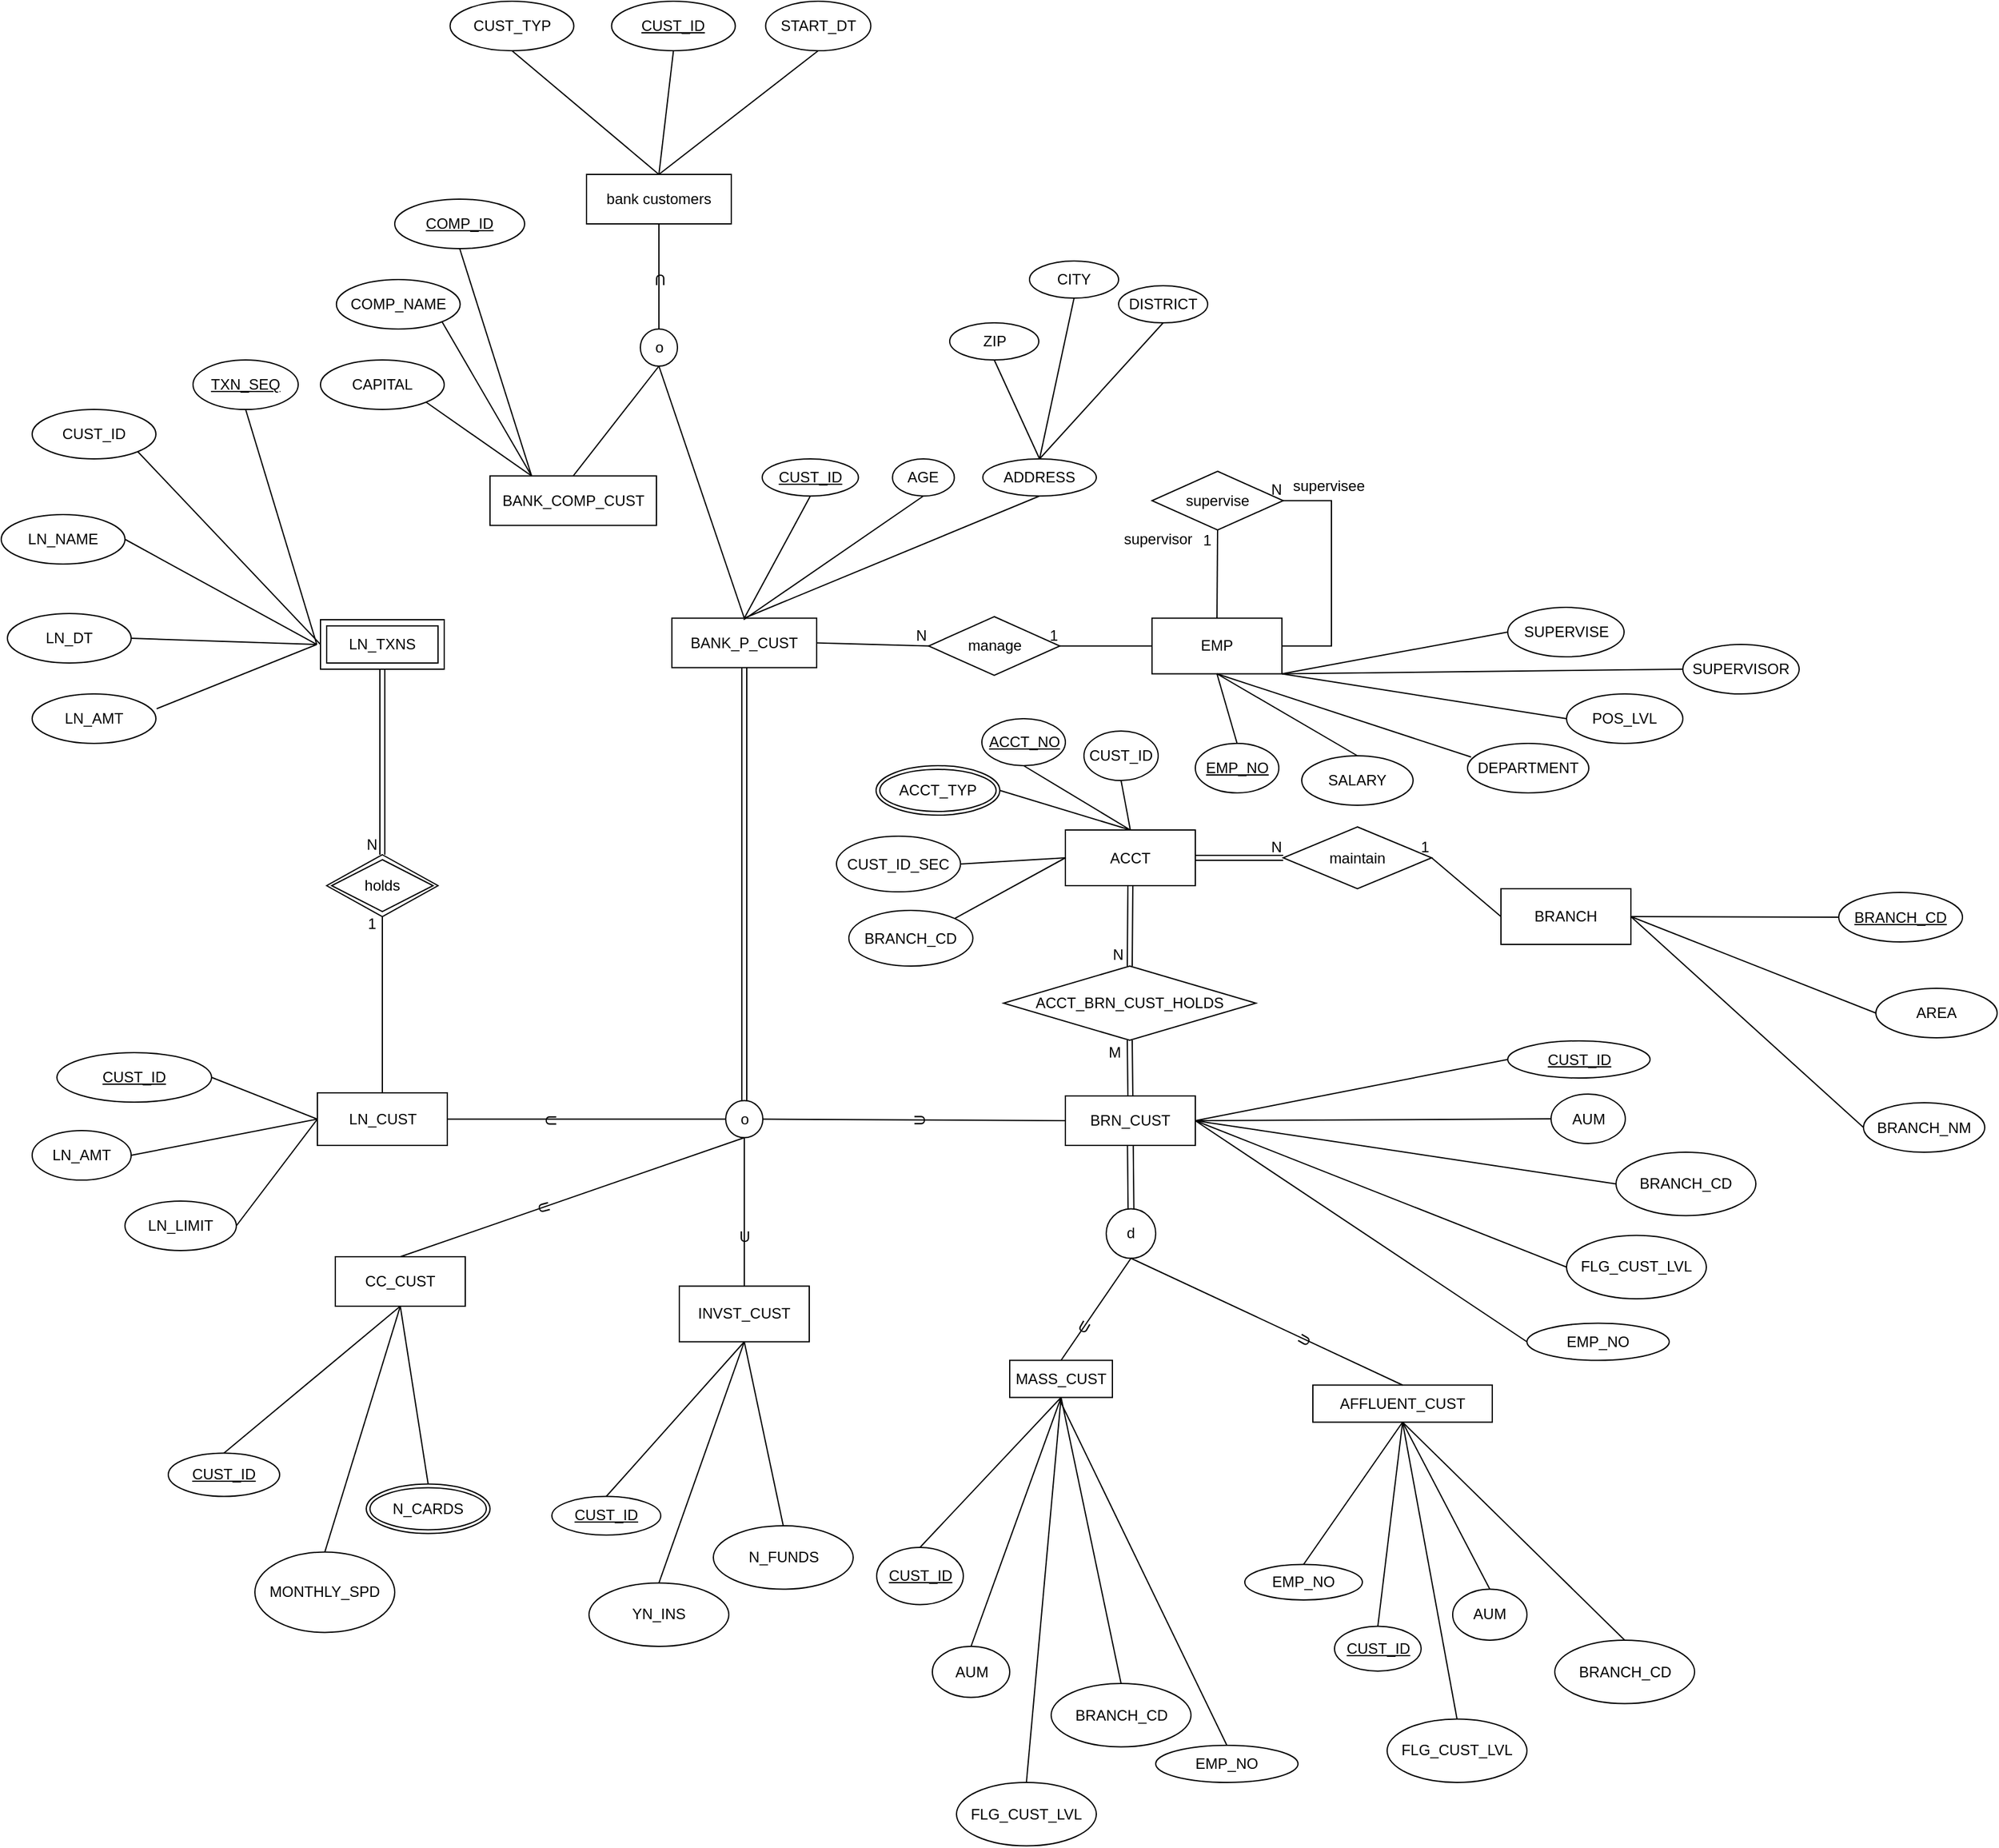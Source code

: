 <mxfile version="21.1.1" type="github">
  <diagram id="R2lEEEUBdFMjLlhIrx00" name="Page-1">
    <mxGraphModel dx="1760" dy="1614" grid="1" gridSize="10" guides="1" tooltips="1" connect="1" arrows="0" fold="1" page="1" pageScale="1" pageWidth="850" pageHeight="1100" math="0" shadow="0" extFonts="Permanent Marker^https://fonts.googleapis.com/css?family=Permanent+Marker">
      <root>
        <mxCell id="0" />
        <mxCell id="1" parent="0" />
        <mxCell id="X_ObQz0MvqeAvcVC8B-2-1" value="BANK_P_CUST" style="rounded=0;whiteSpace=wrap;html=1;" parent="1" vertex="1">
          <mxGeometry x="367" y="238.75" width="117" height="40" as="geometry" />
        </mxCell>
        <mxCell id="X_ObQz0MvqeAvcVC8B-2-3" value="CC_CUST" style="rounded=0;whiteSpace=wrap;html=1;" parent="1" vertex="1">
          <mxGeometry x="95" y="755" width="105" height="40" as="geometry" />
        </mxCell>
        <mxCell id="X_ObQz0MvqeAvcVC8B-2-4" value="BRN_CUST" style="rounded=0;whiteSpace=wrap;html=1;" parent="1" vertex="1">
          <mxGeometry x="685" y="625" width="105" height="40" as="geometry" />
        </mxCell>
        <mxCell id="X_ObQz0MvqeAvcVC8B-2-5" value="INVST_CUST" style="rounded=0;whiteSpace=wrap;html=1;" parent="1" vertex="1">
          <mxGeometry x="373" y="778.75" width="105" height="45" as="geometry" />
        </mxCell>
        <mxCell id="X_ObQz0MvqeAvcVC8B-2-6" value="o" style="ellipse;whiteSpace=wrap;html=1;aspect=fixed;" parent="1" vertex="1">
          <mxGeometry x="410.5" y="628.75" width="30" height="30" as="geometry" />
        </mxCell>
        <mxCell id="X_ObQz0MvqeAvcVC8B-2-7" value="" style="endArrow=none;html=1;rounded=0;entryX=0;entryY=0.5;entryDx=0;entryDy=0;exitX=1;exitY=0.5;exitDx=0;exitDy=0;" parent="1" source="X_ObQz0MvqeAvcVC8B-2-35" target="X_ObQz0MvqeAvcVC8B-2-6" edge="1">
          <mxGeometry width="50" height="50" relative="1" as="geometry">
            <mxPoint x="270" y="542.5" as="sourcePoint" />
            <mxPoint x="480" y="542.5" as="targetPoint" />
          </mxGeometry>
        </mxCell>
        <mxCell id="X_ObQz0MvqeAvcVC8B-2-8" value="" style="endArrow=none;html=1;rounded=0;entryX=0.5;entryY=1;entryDx=0;entryDy=0;exitX=0.5;exitY=0;exitDx=0;exitDy=0;" parent="1" source="X_ObQz0MvqeAvcVC8B-2-3" target="X_ObQz0MvqeAvcVC8B-2-6" edge="1">
          <mxGeometry width="50" height="50" relative="1" as="geometry">
            <mxPoint x="445" y="710" as="sourcePoint" />
            <mxPoint x="495" y="660" as="targetPoint" />
          </mxGeometry>
        </mxCell>
        <mxCell id="X_ObQz0MvqeAvcVC8B-2-11" value="" style="shape=link;html=1;rounded=0;entryX=0.5;entryY=1;entryDx=0;entryDy=0;exitX=0.5;exitY=0;exitDx=0;exitDy=0;" parent="1" source="X_ObQz0MvqeAvcVC8B-2-6" target="X_ObQz0MvqeAvcVC8B-2-1" edge="1">
          <mxGeometry width="100" relative="1" as="geometry">
            <mxPoint x="410" y="400" as="sourcePoint" />
            <mxPoint x="510" y="400" as="targetPoint" />
          </mxGeometry>
        </mxCell>
        <mxCell id="X_ObQz0MvqeAvcVC8B-2-12" value="&lt;u&gt;CUST_ID&lt;/u&gt;" style="ellipse;whiteSpace=wrap;html=1;" parent="1" vertex="1">
          <mxGeometry x="440" y="110" width="77.75" height="30" as="geometry" />
        </mxCell>
        <mxCell id="X_ObQz0MvqeAvcVC8B-2-13" value="AGE" style="ellipse;whiteSpace=wrap;html=1;" parent="1" vertex="1">
          <mxGeometry x="545.25" y="110" width="50" height="30" as="geometry" />
        </mxCell>
        <mxCell id="X_ObQz0MvqeAvcVC8B-2-14" value="ADDRESS" style="ellipse;whiteSpace=wrap;html=1;" parent="1" vertex="1">
          <mxGeometry x="618.25" y="110" width="91.75" height="30" as="geometry" />
        </mxCell>
        <mxCell id="X_ObQz0MvqeAvcVC8B-2-15" value="" style="endArrow=none;html=1;rounded=0;entryX=0.5;entryY=1;entryDx=0;entryDy=0;exitX=0.5;exitY=0;exitDx=0;exitDy=0;" parent="1" source="X_ObQz0MvqeAvcVC8B-2-1" target="X_ObQz0MvqeAvcVC8B-2-12" edge="1">
          <mxGeometry width="50" height="50" relative="1" as="geometry">
            <mxPoint x="430" y="420" as="sourcePoint" />
            <mxPoint x="480" y="370" as="targetPoint" />
          </mxGeometry>
        </mxCell>
        <mxCell id="X_ObQz0MvqeAvcVC8B-2-16" value="" style="endArrow=none;html=1;rounded=0;entryX=0.5;entryY=1;entryDx=0;entryDy=0;" parent="1" target="X_ObQz0MvqeAvcVC8B-2-13" edge="1">
          <mxGeometry width="50" height="50" relative="1" as="geometry">
            <mxPoint x="425" y="240" as="sourcePoint" />
            <mxPoint x="358" y="200" as="targetPoint" />
          </mxGeometry>
        </mxCell>
        <mxCell id="X_ObQz0MvqeAvcVC8B-2-17" value="" style="endArrow=none;html=1;rounded=0;entryX=0.5;entryY=1;entryDx=0;entryDy=0;exitX=0.5;exitY=0;exitDx=0;exitDy=0;" parent="1" source="X_ObQz0MvqeAvcVC8B-2-1" target="X_ObQz0MvqeAvcVC8B-2-14" edge="1">
          <mxGeometry width="50" height="50" relative="1" as="geometry">
            <mxPoint x="435" y="250" as="sourcePoint" />
            <mxPoint x="435" y="200" as="targetPoint" />
          </mxGeometry>
        </mxCell>
        <mxCell id="X_ObQz0MvqeAvcVC8B-2-24" value="d" style="ellipse;whiteSpace=wrap;html=1;aspect=fixed;" parent="1" vertex="1">
          <mxGeometry x="718" y="716.25" width="40" height="40" as="geometry" />
        </mxCell>
        <mxCell id="X_ObQz0MvqeAvcVC8B-2-25" value="MASS_CUST" style="rounded=0;whiteSpace=wrap;html=1;" parent="1" vertex="1">
          <mxGeometry x="640" y="838.75" width="83" height="30" as="geometry" />
        </mxCell>
        <mxCell id="X_ObQz0MvqeAvcVC8B-2-26" value="AFFLUENT_CUST" style="rounded=0;whiteSpace=wrap;html=1;" parent="1" vertex="1">
          <mxGeometry x="885" y="858.75" width="145" height="30" as="geometry" />
        </mxCell>
        <mxCell id="X_ObQz0MvqeAvcVC8B-2-27" value="" style="shape=link;html=1;rounded=0;entryX=0.5;entryY=1;entryDx=0;entryDy=0;width=4.667;exitX=0.5;exitY=0;exitDx=0;exitDy=0;" parent="1" source="X_ObQz0MvqeAvcVC8B-2-24" target="X_ObQz0MvqeAvcVC8B-2-4" edge="1">
          <mxGeometry width="100" relative="1" as="geometry">
            <mxPoint x="738" y="720" as="sourcePoint" />
            <mxPoint x="681" y="495" as="targetPoint" />
          </mxGeometry>
        </mxCell>
        <mxCell id="X_ObQz0MvqeAvcVC8B-2-28" value="" style="endArrow=none;html=1;rounded=0;entryX=0.5;entryY=1;entryDx=0;entryDy=0;exitX=0.5;exitY=0;exitDx=0;exitDy=0;" parent="1" source="X_ObQz0MvqeAvcVC8B-2-25" target="X_ObQz0MvqeAvcVC8B-2-24" edge="1">
          <mxGeometry width="50" height="50" relative="1" as="geometry">
            <mxPoint x="645" y="823.75" as="sourcePoint" />
            <mxPoint x="703" y="768.75" as="targetPoint" />
          </mxGeometry>
        </mxCell>
        <mxCell id="X_ObQz0MvqeAvcVC8B-2-35" value="LN_CUST" style="rounded=0;whiteSpace=wrap;html=1;" parent="1" vertex="1">
          <mxGeometry x="80.5" y="622.5" width="105" height="42.5" as="geometry" />
        </mxCell>
        <mxCell id="X_ObQz0MvqeAvcVC8B-2-36" value="&lt;u&gt;CUST_ID&lt;/u&gt;" style="ellipse;whiteSpace=wrap;html=1;" parent="1" vertex="1">
          <mxGeometry x="-130" y="590" width="125" height="40" as="geometry" />
        </mxCell>
        <mxCell id="X_ObQz0MvqeAvcVC8B-2-37" value="LN_AMT" style="ellipse;whiteSpace=wrap;html=1;" parent="1" vertex="1">
          <mxGeometry x="-150" y="653" width="80" height="40" as="geometry" />
        </mxCell>
        <mxCell id="X_ObQz0MvqeAvcVC8B-2-38" value="LN_LIMIT" style="ellipse;whiteSpace=wrap;html=1;" parent="1" vertex="1">
          <mxGeometry x="-75" y="710" width="90" height="40" as="geometry" />
        </mxCell>
        <mxCell id="X_ObQz0MvqeAvcVC8B-2-39" value="" style="endArrow=none;html=1;rounded=0;exitX=1;exitY=0.5;exitDx=0;exitDy=0;entryX=0;entryY=0.5;entryDx=0;entryDy=0;" parent="1" source="X_ObQz0MvqeAvcVC8B-2-36" target="X_ObQz0MvqeAvcVC8B-2-35" edge="1">
          <mxGeometry width="50" height="50" relative="1" as="geometry">
            <mxPoint x="425" y="640" as="sourcePoint" />
            <mxPoint x="475" y="590" as="targetPoint" />
          </mxGeometry>
        </mxCell>
        <mxCell id="X_ObQz0MvqeAvcVC8B-2-40" value="" style="endArrow=none;html=1;rounded=0;exitX=1;exitY=0.5;exitDx=0;exitDy=0;entryX=0;entryY=0.5;entryDx=0;entryDy=0;" parent="1" source="X_ObQz0MvqeAvcVC8B-2-37" target="X_ObQz0MvqeAvcVC8B-2-35" edge="1">
          <mxGeometry width="50" height="50" relative="1" as="geometry">
            <mxPoint x="95" y="625" as="sourcePoint" />
            <mxPoint x="135" y="670" as="targetPoint" />
          </mxGeometry>
        </mxCell>
        <mxCell id="X_ObQz0MvqeAvcVC8B-2-41" value="" style="endArrow=none;html=1;rounded=0;exitX=1;exitY=0.5;exitDx=0;exitDy=0;entryX=0;entryY=0.5;entryDx=0;entryDy=0;" parent="1" source="X_ObQz0MvqeAvcVC8B-2-38" target="X_ObQz0MvqeAvcVC8B-2-35" edge="1">
          <mxGeometry width="50" height="50" relative="1" as="geometry">
            <mxPoint x="99" y="678" as="sourcePoint" />
            <mxPoint x="135" y="670" as="targetPoint" />
          </mxGeometry>
        </mxCell>
        <mxCell id="X_ObQz0MvqeAvcVC8B-2-49" value="LN_AMT" style="ellipse;whiteSpace=wrap;html=1;" parent="1" vertex="1">
          <mxGeometry x="-150" y="300" width="100" height="40" as="geometry" />
        </mxCell>
        <mxCell id="X_ObQz0MvqeAvcVC8B-2-53" value="" style="endArrow=none;html=1;rounded=0;exitX=1;exitY=0.5;exitDx=0;exitDy=0;entryX=0;entryY=0.5;entryDx=0;entryDy=0;" parent="1" source="J5DV_cM6mvaHBMB3vJVb-1" edge="1">
          <mxGeometry width="50" height="50" relative="1" as="geometry">
            <mxPoint x="-74.883" y="189.237" as="sourcePoint" />
            <mxPoint x="80" y="260" as="targetPoint" />
          </mxGeometry>
        </mxCell>
        <mxCell id="X_ObQz0MvqeAvcVC8B-2-54" value="" style="endArrow=none;html=1;rounded=0;exitX=1;exitY=0.5;exitDx=0;exitDy=0;entryX=0;entryY=0.5;entryDx=0;entryDy=0;" parent="1" source="X_ObQz0MvqeAvcVC8B-2-110" edge="1">
          <mxGeometry width="50" height="50" relative="1" as="geometry">
            <mxPoint x="40" y="240" as="sourcePoint" />
            <mxPoint x="80" y="260" as="targetPoint" />
          </mxGeometry>
        </mxCell>
        <mxCell id="X_ObQz0MvqeAvcVC8B-2-55" value="" style="endArrow=none;html=1;rounded=0;exitX=1.006;exitY=0.3;exitDx=0;exitDy=0;entryX=0;entryY=0.5;entryDx=0;entryDy=0;exitPerimeter=0;" parent="1" source="X_ObQz0MvqeAvcVC8B-2-49" edge="1">
          <mxGeometry width="50" height="50" relative="1" as="geometry">
            <mxPoint x="50" y="255" as="sourcePoint" />
            <mxPoint x="80" y="260" as="targetPoint" />
          </mxGeometry>
        </mxCell>
        <mxCell id="X_ObQz0MvqeAvcVC8B-2-56" value="&lt;u&gt;CUST_ID&lt;/u&gt;" style="ellipse;whiteSpace=wrap;html=1;" parent="1" vertex="1">
          <mxGeometry x="-40" y="913.75" width="90" height="35" as="geometry" />
        </mxCell>
        <mxCell id="X_ObQz0MvqeAvcVC8B-2-57" value="MONTHLY_SPD" style="ellipse;whiteSpace=wrap;html=1;" parent="1" vertex="1">
          <mxGeometry x="30" y="993.75" width="113" height="65" as="geometry" />
        </mxCell>
        <mxCell id="X_ObQz0MvqeAvcVC8B-2-59" style="edgeStyle=orthogonalEdgeStyle;rounded=0;orthogonalLoop=1;jettySize=auto;html=1;exitX=0.5;exitY=1;exitDx=0;exitDy=0;" parent="1" edge="1">
          <mxGeometry relative="1" as="geometry">
            <mxPoint x="87.5" y="930" as="sourcePoint" />
            <mxPoint x="87.5" y="930" as="targetPoint" />
          </mxGeometry>
        </mxCell>
        <mxCell id="X_ObQz0MvqeAvcVC8B-2-60" value="" style="endArrow=none;html=1;rounded=0;exitX=0.5;exitY=1;exitDx=0;exitDy=0;entryX=0.5;entryY=0;entryDx=0;entryDy=0;" parent="1" source="X_ObQz0MvqeAvcVC8B-2-3" target="X_ObQz0MvqeAvcVC8B-2-56" edge="1">
          <mxGeometry width="50" height="50" relative="1" as="geometry">
            <mxPoint x="-62.5" y="562.5" as="sourcePoint" />
            <mxPoint x="-37.5" y="875" as="targetPoint" />
          </mxGeometry>
        </mxCell>
        <mxCell id="X_ObQz0MvqeAvcVC8B-2-61" value="" style="endArrow=none;html=1;rounded=0;exitX=0.5;exitY=1;exitDx=0;exitDy=0;entryX=0.5;entryY=0;entryDx=0;entryDy=0;" parent="1" source="X_ObQz0MvqeAvcVC8B-2-3" target="X_ObQz0MvqeAvcVC8B-2-57" edge="1">
          <mxGeometry width="50" height="50" relative="1" as="geometry">
            <mxPoint x="215.5" y="745" as="sourcePoint" />
            <mxPoint x="87.5" y="890" as="targetPoint" />
          </mxGeometry>
        </mxCell>
        <mxCell id="X_ObQz0MvqeAvcVC8B-2-62" value="" style="endArrow=none;html=1;rounded=0;entryX=0.5;entryY=0;entryDx=0;entryDy=0;exitX=0.5;exitY=1;exitDx=0;exitDy=0;" parent="1" source="X_ObQz0MvqeAvcVC8B-2-3" target="X_ObQz0MvqeAvcVC8B-2-81" edge="1">
          <mxGeometry width="50" height="50" relative="1" as="geometry">
            <mxPoint x="202.5" y="735" as="sourcePoint" />
            <mxPoint x="157.5" y="780" as="targetPoint" />
          </mxGeometry>
        </mxCell>
        <mxCell id="X_ObQz0MvqeAvcVC8B-2-65" value="&lt;u&gt;CUST_ID&lt;/u&gt;" style="ellipse;whiteSpace=wrap;html=1;" parent="1" vertex="1">
          <mxGeometry x="1042.5" y="580.5" width="115" height="30" as="geometry" />
        </mxCell>
        <mxCell id="X_ObQz0MvqeAvcVC8B-2-66" value="AUM" style="ellipse;whiteSpace=wrap;html=1;" parent="1" vertex="1">
          <mxGeometry x="1077.5" y="623.5" width="60" height="40" as="geometry" />
        </mxCell>
        <mxCell id="X_ObQz0MvqeAvcVC8B-2-68" value="" style="endArrow=none;html=1;rounded=0;entryX=1;entryY=0.5;entryDx=0;entryDy=0;exitX=0;exitY=0.5;exitDx=0;exitDy=0;" parent="1" source="X_ObQz0MvqeAvcVC8B-2-65" target="X_ObQz0MvqeAvcVC8B-2-4" edge="1">
          <mxGeometry width="50" height="50" relative="1" as="geometry">
            <mxPoint x="758" y="765" as="sourcePoint" />
            <mxPoint x="713" y="735" as="targetPoint" />
          </mxGeometry>
        </mxCell>
        <mxCell id="X_ObQz0MvqeAvcVC8B-2-69" value="" style="endArrow=none;html=1;rounded=0;entryX=1;entryY=0.5;entryDx=0;entryDy=0;exitX=0;exitY=0.5;exitDx=0;exitDy=0;" parent="1" source="X_ObQz0MvqeAvcVC8B-2-66" target="X_ObQz0MvqeAvcVC8B-2-4" edge="1">
          <mxGeometry width="50" height="50" relative="1" as="geometry">
            <mxPoint x="820" y="694.5" as="sourcePoint" />
            <mxPoint x="775" y="694.5" as="targetPoint" />
          </mxGeometry>
        </mxCell>
        <mxCell id="X_ObQz0MvqeAvcVC8B-2-71" value="" style="endArrow=none;html=1;rounded=0;entryX=1;entryY=0.5;entryDx=0;entryDy=0;exitX=0;exitY=0.5;exitDx=0;exitDy=0;" parent="1" source="J5DV_cM6mvaHBMB3vJVb-8" target="X_ObQz0MvqeAvcVC8B-2-4" edge="1">
          <mxGeometry width="50" height="50" relative="1" as="geometry">
            <mxPoint x="1057.5" y="690.5" as="sourcePoint" />
            <mxPoint x="800" y="658.75" as="targetPoint" />
          </mxGeometry>
        </mxCell>
        <mxCell id="X_ObQz0MvqeAvcVC8B-2-73" value="ZIP" style="ellipse;whiteSpace=wrap;html=1;" parent="1" vertex="1">
          <mxGeometry x="591.5" width="72" height="30" as="geometry" />
        </mxCell>
        <mxCell id="X_ObQz0MvqeAvcVC8B-2-74" value="CITY" style="ellipse;whiteSpace=wrap;html=1;" parent="1" vertex="1">
          <mxGeometry x="656" y="-50" width="72" height="30" as="geometry" />
        </mxCell>
        <mxCell id="X_ObQz0MvqeAvcVC8B-2-75" value="DISTRICT" style="ellipse;whiteSpace=wrap;html=1;" parent="1" vertex="1">
          <mxGeometry x="728" y="-30" width="72" height="30" as="geometry" />
        </mxCell>
        <mxCell id="X_ObQz0MvqeAvcVC8B-2-77" value="" style="endArrow=none;html=1;rounded=0;exitX=0.5;exitY=1;exitDx=0;exitDy=0;entryX=0.5;entryY=0;entryDx=0;entryDy=0;" parent="1" source="X_ObQz0MvqeAvcVC8B-2-73" target="X_ObQz0MvqeAvcVC8B-2-14" edge="1">
          <mxGeometry width="50" height="50" relative="1" as="geometry">
            <mxPoint x="670.75" y="40" as="sourcePoint" />
            <mxPoint x="695.25" y="120" as="targetPoint" />
          </mxGeometry>
        </mxCell>
        <mxCell id="X_ObQz0MvqeAvcVC8B-2-78" value="" style="endArrow=none;html=1;rounded=0;entryX=0.5;entryY=0;entryDx=0;entryDy=0;exitX=0.5;exitY=1;exitDx=0;exitDy=0;" parent="1" source="X_ObQz0MvqeAvcVC8B-2-74" target="X_ObQz0MvqeAvcVC8B-2-14" edge="1">
          <mxGeometry width="50" height="50" relative="1" as="geometry">
            <mxPoint x="715.25" y="75" as="sourcePoint" />
            <mxPoint x="689.25" y="124" as="targetPoint" />
          </mxGeometry>
        </mxCell>
        <mxCell id="X_ObQz0MvqeAvcVC8B-2-79" value="" style="endArrow=none;html=1;rounded=0;entryX=0.5;entryY=0;entryDx=0;entryDy=0;exitX=0.5;exitY=1;exitDx=0;exitDy=0;" parent="1" source="X_ObQz0MvqeAvcVC8B-2-75" target="X_ObQz0MvqeAvcVC8B-2-14" edge="1">
          <mxGeometry width="50" height="50" relative="1" as="geometry">
            <mxPoint x="715.25" y="115" as="sourcePoint" />
            <mxPoint x="700.25" y="135" as="targetPoint" />
          </mxGeometry>
        </mxCell>
        <mxCell id="X_ObQz0MvqeAvcVC8B-2-81" value="N_CARDS" style="ellipse;shape=doubleEllipse;margin=3;whiteSpace=wrap;html=1;align=center;" parent="1" vertex="1">
          <mxGeometry x="120" y="938.75" width="100" height="40" as="geometry" />
        </mxCell>
        <mxCell id="X_ObQz0MvqeAvcVC8B-2-83" value="&lt;u&gt;CUST_ID&lt;/u&gt;" style="ellipse;whiteSpace=wrap;html=1;" parent="1" vertex="1">
          <mxGeometry x="532.5" y="990" width="70" height="46.25" as="geometry" />
        </mxCell>
        <mxCell id="X_ObQz0MvqeAvcVC8B-2-84" value="AUM" style="ellipse;whiteSpace=wrap;html=1;" parent="1" vertex="1">
          <mxGeometry x="577.5" y="1070" width="62.5" height="41.25" as="geometry" />
        </mxCell>
        <mxCell id="X_ObQz0MvqeAvcVC8B-2-89" value="" style="endArrow=none;html=1;rounded=0;entryX=0.5;entryY=1;entryDx=0;entryDy=0;exitX=0.5;exitY=0;exitDx=0;exitDy=0;" parent="1" source="X_ObQz0MvqeAvcVC8B-2-83" target="X_ObQz0MvqeAvcVC8B-2-25" edge="1">
          <mxGeometry width="50" height="50" relative="1" as="geometry">
            <mxPoint x="575.5" y="878.75" as="sourcePoint" />
            <mxPoint x="627.5" y="848.75" as="targetPoint" />
          </mxGeometry>
        </mxCell>
        <mxCell id="X_ObQz0MvqeAvcVC8B-2-90" value="" style="endArrow=none;html=1;rounded=0;entryX=0.5;entryY=1;entryDx=0;entryDy=0;exitX=0.5;exitY=0;exitDx=0;exitDy=0;" parent="1" source="X_ObQz0MvqeAvcVC8B-2-84" target="X_ObQz0MvqeAvcVC8B-2-25" edge="1">
          <mxGeometry width="50" height="50" relative="1" as="geometry">
            <mxPoint x="640" y="908.75" as="sourcePoint" />
            <mxPoint x="721" y="838.75" as="targetPoint" />
          </mxGeometry>
        </mxCell>
        <mxCell id="X_ObQz0MvqeAvcVC8B-2-91" value="" style="endArrow=none;html=1;rounded=0;entryX=0.5;entryY=1;entryDx=0;entryDy=0;exitX=0.5;exitY=0;exitDx=0;exitDy=0;" parent="1" source="J5DV_cM6mvaHBMB3vJVb-4" target="X_ObQz0MvqeAvcVC8B-2-25" edge="1">
          <mxGeometry width="50" height="50" relative="1" as="geometry">
            <mxPoint x="655.125" y="1150" as="sourcePoint" />
            <mxPoint x="721" y="838.75" as="targetPoint" />
          </mxGeometry>
        </mxCell>
        <mxCell id="X_ObQz0MvqeAvcVC8B-2-92" value="&lt;u&gt;CUST_ID&lt;/u&gt;" style="ellipse;whiteSpace=wrap;html=1;" parent="1" vertex="1">
          <mxGeometry x="902.5" y="1053.75" width="70" height="36.25" as="geometry" />
        </mxCell>
        <mxCell id="X_ObQz0MvqeAvcVC8B-2-94" value="AUM" style="ellipse;whiteSpace=wrap;html=1;" parent="1" vertex="1">
          <mxGeometry x="998" y="1023.75" width="60" height="41.25" as="geometry" />
        </mxCell>
        <mxCell id="X_ObQz0MvqeAvcVC8B-2-95" value="" style="endArrow=none;html=1;rounded=0;entryX=0.5;entryY=1;entryDx=0;entryDy=0;exitX=0.5;exitY=0;exitDx=0;exitDy=0;" parent="1" source="X_ObQz0MvqeAvcVC8B-2-92" target="X_ObQz0MvqeAvcVC8B-2-26" edge="1">
          <mxGeometry width="50" height="50" relative="1" as="geometry">
            <mxPoint x="840" y="928.75" as="sourcePoint" />
            <mxPoint x="851" y="858.75" as="targetPoint" />
          </mxGeometry>
        </mxCell>
        <mxCell id="X_ObQz0MvqeAvcVC8B-2-96" value="" style="endArrow=none;html=1;rounded=0;entryX=0.5;entryY=1;entryDx=0;entryDy=0;exitX=0.5;exitY=0;exitDx=0;exitDy=0;" parent="1" source="J5DV_cM6mvaHBMB3vJVb-7" target="X_ObQz0MvqeAvcVC8B-2-26" edge="1">
          <mxGeometry width="50" height="50" relative="1" as="geometry">
            <mxPoint x="998.75" y="1150" as="sourcePoint" />
            <mxPoint x="948" y="858.75" as="targetPoint" />
          </mxGeometry>
        </mxCell>
        <mxCell id="X_ObQz0MvqeAvcVC8B-2-97" value="" style="endArrow=none;html=1;rounded=0;entryX=0.5;entryY=1;entryDx=0;entryDy=0;exitX=0.5;exitY=0;exitDx=0;exitDy=0;" parent="1" source="X_ObQz0MvqeAvcVC8B-2-94" target="X_ObQz0MvqeAvcVC8B-2-26" edge="1">
          <mxGeometry width="50" height="50" relative="1" as="geometry">
            <mxPoint x="1003" y="928.75" as="sourcePoint" />
            <mxPoint x="948" y="858.75" as="targetPoint" />
            <Array as="points" />
          </mxGeometry>
        </mxCell>
        <mxCell id="X_ObQz0MvqeAvcVC8B-2-98" value="&lt;u&gt;CUST_ID&lt;/u&gt;" style="ellipse;whiteSpace=wrap;html=1;" parent="1" vertex="1">
          <mxGeometry x="270" y="948.75" width="88" height="31.25" as="geometry" />
        </mxCell>
        <mxCell id="X_ObQz0MvqeAvcVC8B-2-99" value="YN_INS" style="ellipse;whiteSpace=wrap;html=1;" parent="1" vertex="1">
          <mxGeometry x="300" y="1018.75" width="113" height="51.25" as="geometry" />
        </mxCell>
        <mxCell id="X_ObQz0MvqeAvcVC8B-2-108" value="LN_TXNS" style="shape=ext;margin=3;double=1;whiteSpace=wrap;html=1;align=center;" parent="1" vertex="1">
          <mxGeometry x="83" y="240" width="100" height="40" as="geometry" />
        </mxCell>
        <mxCell id="X_ObQz0MvqeAvcVC8B-2-110" value="LN_DT" style="ellipse;whiteSpace=wrap;html=1;" parent="1" vertex="1">
          <mxGeometry x="-170" y="235" width="100" height="40" as="geometry" />
        </mxCell>
        <mxCell id="X_ObQz0MvqeAvcVC8B-2-125" value="holds" style="shape=rhombus;double=1;perimeter=rhombusPerimeter;whiteSpace=wrap;html=1;align=center;" parent="1" vertex="1">
          <mxGeometry x="88" y="430" width="90" height="50" as="geometry" />
        </mxCell>
        <mxCell id="X_ObQz0MvqeAvcVC8B-2-126" value="" style="endArrow=none;html=1;rounded=0;exitX=0.5;exitY=0;exitDx=0;exitDy=0;entryX=0.5;entryY=1;entryDx=0;entryDy=0;" parent="1" source="X_ObQz0MvqeAvcVC8B-2-35" target="X_ObQz0MvqeAvcVC8B-2-125" edge="1">
          <mxGeometry relative="1" as="geometry">
            <mxPoint x="175" y="377.5" as="sourcePoint" />
            <mxPoint x="127.5" y="417.4" as="targetPoint" />
          </mxGeometry>
        </mxCell>
        <mxCell id="X_ObQz0MvqeAvcVC8B-2-127" value="1" style="resizable=0;html=1;whiteSpace=wrap;align=right;verticalAlign=bottom;" parent="X_ObQz0MvqeAvcVC8B-2-126" connectable="0" vertex="1">
          <mxGeometry x="1" relative="1" as="geometry">
            <mxPoint x="-4" y="14" as="offset" />
          </mxGeometry>
        </mxCell>
        <mxCell id="X_ObQz0MvqeAvcVC8B-2-128" value="" style="shape=link;html=1;rounded=0;exitX=0.5;exitY=1;exitDx=0;exitDy=0;entryX=0.5;entryY=0;entryDx=0;entryDy=0;" parent="1" source="X_ObQz0MvqeAvcVC8B-2-108" target="X_ObQz0MvqeAvcVC8B-2-125" edge="1">
          <mxGeometry relative="1" as="geometry">
            <mxPoint x="180" y="330" as="sourcePoint" />
            <mxPoint x="340" y="330" as="targetPoint" />
          </mxGeometry>
        </mxCell>
        <mxCell id="X_ObQz0MvqeAvcVC8B-2-129" value="N" style="resizable=0;html=1;whiteSpace=wrap;align=right;verticalAlign=bottom;" parent="X_ObQz0MvqeAvcVC8B-2-128" connectable="0" vertex="1">
          <mxGeometry x="1" relative="1" as="geometry">
            <mxPoint x="-3" as="offset" />
          </mxGeometry>
        </mxCell>
        <mxCell id="X_ObQz0MvqeAvcVC8B-2-130" value="EMP" style="rounded=0;whiteSpace=wrap;html=1;" parent="1" vertex="1">
          <mxGeometry x="755" y="238.75" width="105" height="45" as="geometry" />
        </mxCell>
        <mxCell id="X_ObQz0MvqeAvcVC8B-2-132" value="manage" style="shape=rhombus;perimeter=rhombusPerimeter;whiteSpace=wrap;html=1;align=center;" parent="1" vertex="1">
          <mxGeometry x="574.5" y="237.5" width="106" height="47.5" as="geometry" />
        </mxCell>
        <mxCell id="X_ObQz0MvqeAvcVC8B-2-134" value="" style="endArrow=none;html=1;rounded=0;exitX=1;exitY=0.5;exitDx=0;exitDy=0;entryX=0;entryY=0.5;entryDx=0;entryDy=0;" parent="1" source="X_ObQz0MvqeAvcVC8B-2-1" target="X_ObQz0MvqeAvcVC8B-2-132" edge="1">
          <mxGeometry relative="1" as="geometry">
            <mxPoint x="492.5" y="285" as="sourcePoint" />
            <mxPoint x="652.5" y="285" as="targetPoint" />
          </mxGeometry>
        </mxCell>
        <mxCell id="X_ObQz0MvqeAvcVC8B-2-135" value="N" style="resizable=0;html=1;whiteSpace=wrap;align=right;verticalAlign=bottom;" parent="X_ObQz0MvqeAvcVC8B-2-134" connectable="0" vertex="1">
          <mxGeometry x="1" relative="1" as="geometry" />
        </mxCell>
        <mxCell id="X_ObQz0MvqeAvcVC8B-2-136" value="" style="endArrow=none;html=1;rounded=0;exitX=0;exitY=0.5;exitDx=0;exitDy=0;entryX=1;entryY=0.5;entryDx=0;entryDy=0;" parent="1" source="X_ObQz0MvqeAvcVC8B-2-130" target="X_ObQz0MvqeAvcVC8B-2-132" edge="1">
          <mxGeometry relative="1" as="geometry">
            <mxPoint x="300" y="340" as="sourcePoint" />
            <mxPoint x="460" y="340" as="targetPoint" />
          </mxGeometry>
        </mxCell>
        <mxCell id="X_ObQz0MvqeAvcVC8B-2-137" value="1" style="resizable=0;html=1;whiteSpace=wrap;align=right;verticalAlign=bottom;" parent="X_ObQz0MvqeAvcVC8B-2-136" connectable="0" vertex="1">
          <mxGeometry x="1" relative="1" as="geometry" />
        </mxCell>
        <mxCell id="X_ObQz0MvqeAvcVC8B-2-138" value="supervise" style="shape=rhombus;perimeter=rhombusPerimeter;whiteSpace=wrap;html=1;align=center;" parent="1" vertex="1">
          <mxGeometry x="755" y="120" width="106" height="47.5" as="geometry" />
        </mxCell>
        <mxCell id="X_ObQz0MvqeAvcVC8B-2-146" value="" style="endArrow=none;html=1;rounded=0;entryX=0.5;entryY=1;entryDx=0;entryDy=0;exitX=0.5;exitY=0;exitDx=0;exitDy=0;" parent="1" source="X_ObQz0MvqeAvcVC8B-2-130" target="X_ObQz0MvqeAvcVC8B-2-138" edge="1">
          <mxGeometry relative="1" as="geometry">
            <mxPoint x="740" y="340" as="sourcePoint" />
            <mxPoint x="900" y="340" as="targetPoint" />
          </mxGeometry>
        </mxCell>
        <mxCell id="X_ObQz0MvqeAvcVC8B-2-147" value="1" style="resizable=0;html=1;whiteSpace=wrap;align=right;verticalAlign=bottom;" parent="X_ObQz0MvqeAvcVC8B-2-146" connectable="0" vertex="1">
          <mxGeometry x="1" relative="1" as="geometry">
            <mxPoint x="-4" y="17" as="offset" />
          </mxGeometry>
        </mxCell>
        <mxCell id="X_ObQz0MvqeAvcVC8B-2-148" value="" style="endArrow=none;html=1;rounded=0;entryX=1;entryY=0.5;entryDx=0;entryDy=0;exitX=1;exitY=0.5;exitDx=0;exitDy=0;edgeStyle=orthogonalEdgeStyle;" parent="1" source="X_ObQz0MvqeAvcVC8B-2-130" target="X_ObQz0MvqeAvcVC8B-2-138" edge="1">
          <mxGeometry relative="1" as="geometry">
            <mxPoint x="740" y="340" as="sourcePoint" />
            <mxPoint x="900" y="340" as="targetPoint" />
            <Array as="points">
              <mxPoint x="900" y="261" />
              <mxPoint x="900" y="144" />
            </Array>
          </mxGeometry>
        </mxCell>
        <mxCell id="X_ObQz0MvqeAvcVC8B-2-149" value="N" style="resizable=0;html=1;whiteSpace=wrap;align=right;verticalAlign=bottom;" parent="X_ObQz0MvqeAvcVC8B-2-148" connectable="0" vertex="1">
          <mxGeometry x="1" relative="1" as="geometry" />
        </mxCell>
        <mxCell id="X_ObQz0MvqeAvcVC8B-2-150" value="supervisor" style="text;strokeColor=none;fillColor=none;align=center;verticalAlign=middle;spacingLeft=4;spacingRight=4;overflow=hidden;points=[[0,0.5],[1,0.5]];portConstraint=eastwest;rotatable=0;whiteSpace=wrap;html=1;" parent="1" vertex="1">
          <mxGeometry x="720" y="160" width="80" height="30" as="geometry" />
        </mxCell>
        <mxCell id="X_ObQz0MvqeAvcVC8B-2-151" value="supervisee" style="text;strokeColor=none;fillColor=none;align=center;verticalAlign=middle;spacingLeft=4;spacingRight=4;overflow=hidden;points=[[0,0.5],[1,0.5]];portConstraint=eastwest;rotatable=0;whiteSpace=wrap;html=1;" parent="1" vertex="1">
          <mxGeometry x="858" y="117" width="80" height="30" as="geometry" />
        </mxCell>
        <mxCell id="X_ObQz0MvqeAvcVC8B-2-152" value="ACCT" style="rounded=0;whiteSpace=wrap;html=1;" parent="1" vertex="1">
          <mxGeometry x="685" y="410" width="105" height="45" as="geometry" />
        </mxCell>
        <mxCell id="X_ObQz0MvqeAvcVC8B-2-153" value="ACCT_BRN_CUST_HOLDS" style="shape=rhombus;perimeter=rhombusPerimeter;whiteSpace=wrap;html=1;align=center;" parent="1" vertex="1">
          <mxGeometry x="635" y="520" width="204" height="60" as="geometry" />
        </mxCell>
        <mxCell id="X_ObQz0MvqeAvcVC8B-2-154" value="" style="endArrow=none;html=1;rounded=0;entryX=0.5;entryY=0;entryDx=0;entryDy=0;exitX=0.5;exitY=1;exitDx=0;exitDy=0;" parent="1" source="X_ObQz0MvqeAvcVC8B-2-5" target="X_ObQz0MvqeAvcVC8B-2-98" edge="1">
          <mxGeometry width="50" height="50" relative="1" as="geometry">
            <mxPoint x="215.75" y="820" as="sourcePoint" />
            <mxPoint x="257.75" y="920" as="targetPoint" />
          </mxGeometry>
        </mxCell>
        <mxCell id="X_ObQz0MvqeAvcVC8B-2-155" value="" style="endArrow=none;html=1;rounded=0;entryX=0.5;entryY=0;entryDx=0;entryDy=0;exitX=0.5;exitY=1;exitDx=0;exitDy=0;" parent="1" source="X_ObQz0MvqeAvcVC8B-2-5" target="X_ObQz0MvqeAvcVC8B-2-99" edge="1">
          <mxGeometry width="50" height="50" relative="1" as="geometry">
            <mxPoint x="430.75" y="835" as="sourcePoint" />
            <mxPoint x="372.75" y="925" as="targetPoint" />
          </mxGeometry>
        </mxCell>
        <mxCell id="X_ObQz0MvqeAvcVC8B-2-156" value="" style="endArrow=none;html=1;rounded=0;entryX=0.5;entryY=0;entryDx=0;entryDy=0;exitX=0.5;exitY=1;exitDx=0;exitDy=0;" parent="1" source="X_ObQz0MvqeAvcVC8B-2-5" target="J5DV_cM6mvaHBMB3vJVb-3" edge="1">
          <mxGeometry width="50" height="50" relative="1" as="geometry">
            <mxPoint x="430.75" y="835" as="sourcePoint" />
            <mxPoint x="438" y="963.75" as="targetPoint" />
          </mxGeometry>
        </mxCell>
        <mxCell id="X_ObQz0MvqeAvcVC8B-2-157" value="" style="endArrow=none;html=1;rounded=0;entryX=0.5;entryY=0;entryDx=0;entryDy=0;exitX=0.5;exitY=1;exitDx=0;exitDy=0;" parent="1" source="X_ObQz0MvqeAvcVC8B-2-6" target="X_ObQz0MvqeAvcVC8B-2-5" edge="1">
          <mxGeometry width="50" height="50" relative="1" as="geometry">
            <mxPoint x="373" y="820" as="sourcePoint" />
            <mxPoint x="358" y="980" as="targetPoint" />
          </mxGeometry>
        </mxCell>
        <mxCell id="X_ObQz0MvqeAvcVC8B-2-158" value="" style="endArrow=none;html=1;rounded=0;entryX=0;entryY=0.5;entryDx=0;entryDy=0;exitX=1;exitY=0.5;exitDx=0;exitDy=0;" parent="1" source="X_ObQz0MvqeAvcVC8B-2-6" target="X_ObQz0MvqeAvcVC8B-2-4" edge="1">
          <mxGeometry width="50" height="50" relative="1" as="geometry">
            <mxPoint x="440.5" y="690" as="sourcePoint" />
            <mxPoint x="665.5" y="690" as="targetPoint" />
          </mxGeometry>
        </mxCell>
        <mxCell id="X_ObQz0MvqeAvcVC8B-2-166" value="" style="shape=link;html=1;rounded=0;exitX=0.5;exitY=1;exitDx=0;exitDy=0;entryX=0.5;entryY=0;entryDx=0;entryDy=0;" parent="1" source="X_ObQz0MvqeAvcVC8B-2-152" target="X_ObQz0MvqeAvcVC8B-2-153" edge="1">
          <mxGeometry relative="1" as="geometry">
            <mxPoint x="670" y="490" as="sourcePoint" />
            <mxPoint x="830" y="490" as="targetPoint" />
          </mxGeometry>
        </mxCell>
        <mxCell id="X_ObQz0MvqeAvcVC8B-2-168" value="N" style="resizable=0;html=1;whiteSpace=wrap;align=right;verticalAlign=bottom;" parent="X_ObQz0MvqeAvcVC8B-2-166" connectable="0" vertex="1">
          <mxGeometry x="1" relative="1" as="geometry">
            <mxPoint x="-4" as="offset" />
          </mxGeometry>
        </mxCell>
        <mxCell id="X_ObQz0MvqeAvcVC8B-2-169" value="" style="shape=link;html=1;rounded=0;exitX=0.5;exitY=1;exitDx=0;exitDy=0;entryX=0.5;entryY=0;entryDx=0;entryDy=0;" parent="1" source="X_ObQz0MvqeAvcVC8B-2-153" target="X_ObQz0MvqeAvcVC8B-2-4" edge="1">
          <mxGeometry relative="1" as="geometry">
            <mxPoint x="670" y="490" as="sourcePoint" />
            <mxPoint x="830" y="490" as="targetPoint" />
          </mxGeometry>
        </mxCell>
        <mxCell id="X_ObQz0MvqeAvcVC8B-2-170" value="M" style="resizable=0;html=1;whiteSpace=wrap;align=left;verticalAlign=bottom;" parent="X_ObQz0MvqeAvcVC8B-2-169" connectable="0" vertex="1">
          <mxGeometry x="-1" relative="1" as="geometry">
            <mxPoint x="-19" y="18" as="offset" />
          </mxGeometry>
        </mxCell>
        <mxCell id="X_ObQz0MvqeAvcVC8B-2-172" value="BRANCH" style="rounded=0;whiteSpace=wrap;html=1;" parent="1" vertex="1">
          <mxGeometry x="1037" y="457.5" width="105" height="45" as="geometry" />
        </mxCell>
        <mxCell id="X_ObQz0MvqeAvcVC8B-2-173" value="maintain" style="shape=rhombus;perimeter=rhombusPerimeter;whiteSpace=wrap;html=1;align=center;" parent="1" vertex="1">
          <mxGeometry x="861" y="407.5" width="120" height="50" as="geometry" />
        </mxCell>
        <mxCell id="X_ObQz0MvqeAvcVC8B-2-176" value="" style="endArrow=none;html=1;rounded=0;exitX=0;exitY=0.5;exitDx=0;exitDy=0;entryX=1;entryY=0.5;entryDx=0;entryDy=0;" parent="1" source="X_ObQz0MvqeAvcVC8B-2-172" target="X_ObQz0MvqeAvcVC8B-2-173" edge="1">
          <mxGeometry relative="1" as="geometry">
            <mxPoint x="670" y="390" as="sourcePoint" />
            <mxPoint x="830" y="390" as="targetPoint" />
          </mxGeometry>
        </mxCell>
        <mxCell id="X_ObQz0MvqeAvcVC8B-2-177" value="1" style="resizable=0;html=1;whiteSpace=wrap;align=right;verticalAlign=bottom;" parent="X_ObQz0MvqeAvcVC8B-2-176" connectable="0" vertex="1">
          <mxGeometry x="1" relative="1" as="geometry" />
        </mxCell>
        <mxCell id="X_ObQz0MvqeAvcVC8B-2-178" value="&lt;u&gt;ACCT_NO&lt;/u&gt;" style="ellipse;whiteSpace=wrap;html=1;" parent="1" vertex="1">
          <mxGeometry x="617.5" y="320" width="67.5" height="38" as="geometry" />
        </mxCell>
        <mxCell id="X_ObQz0MvqeAvcVC8B-2-179" value="CUST_ID" style="ellipse;whiteSpace=wrap;html=1;" parent="1" vertex="1">
          <mxGeometry x="700" y="330" width="60" height="40" as="geometry" />
        </mxCell>
        <mxCell id="X_ObQz0MvqeAvcVC8B-2-180" value="ACCT_TYP" style="ellipse;shape=doubleEllipse;margin=3;whiteSpace=wrap;html=1;align=center;" parent="1" vertex="1">
          <mxGeometry x="532" y="358" width="100" height="40" as="geometry" />
        </mxCell>
        <mxCell id="X_ObQz0MvqeAvcVC8B-2-181" value="" style="endArrow=none;html=1;rounded=0;exitX=0.5;exitY=1;exitDx=0;exitDy=0;entryX=0.5;entryY=0;entryDx=0;entryDy=0;" parent="1" source="X_ObQz0MvqeAvcVC8B-2-179" target="X_ObQz0MvqeAvcVC8B-2-152" edge="1">
          <mxGeometry relative="1" as="geometry">
            <mxPoint x="670" y="560" as="sourcePoint" />
            <mxPoint x="830" y="560" as="targetPoint" />
          </mxGeometry>
        </mxCell>
        <mxCell id="X_ObQz0MvqeAvcVC8B-2-182" value="" style="endArrow=none;html=1;rounded=0;exitX=0.5;exitY=1;exitDx=0;exitDy=0;entryX=0.5;entryY=0;entryDx=0;entryDy=0;" parent="1" source="X_ObQz0MvqeAvcVC8B-2-178" target="X_ObQz0MvqeAvcVC8B-2-152" edge="1">
          <mxGeometry relative="1" as="geometry">
            <mxPoint x="740" y="380" as="sourcePoint" />
            <mxPoint x="748" y="420" as="targetPoint" />
          </mxGeometry>
        </mxCell>
        <mxCell id="X_ObQz0MvqeAvcVC8B-2-183" value="" style="endArrow=none;html=1;rounded=0;exitX=1;exitY=0.5;exitDx=0;exitDy=0;entryX=0.5;entryY=0;entryDx=0;entryDy=0;" parent="1" source="X_ObQz0MvqeAvcVC8B-2-180" target="X_ObQz0MvqeAvcVC8B-2-152" edge="1">
          <mxGeometry relative="1" as="geometry">
            <mxPoint x="661" y="368" as="sourcePoint" />
            <mxPoint x="748" y="420" as="targetPoint" />
          </mxGeometry>
        </mxCell>
        <mxCell id="X_ObQz0MvqeAvcVC8B-2-184" value="&lt;u&gt;BRANCH_CD&lt;/u&gt;" style="ellipse;whiteSpace=wrap;html=1;" parent="1" vertex="1">
          <mxGeometry x="1310" y="460.5" width="100" height="40" as="geometry" />
        </mxCell>
        <mxCell id="X_ObQz0MvqeAvcVC8B-2-185" value="AREA" style="ellipse;whiteSpace=wrap;html=1;" parent="1" vertex="1">
          <mxGeometry x="1340" y="538" width="98" height="40" as="geometry" />
        </mxCell>
        <mxCell id="X_ObQz0MvqeAvcVC8B-2-188" value="BRANCH_NM" style="ellipse;whiteSpace=wrap;html=1;" parent="1" vertex="1">
          <mxGeometry x="1330" y="630.5" width="98" height="40" as="geometry" />
        </mxCell>
        <mxCell id="X_ObQz0MvqeAvcVC8B-2-191" value="" style="endArrow=none;html=1;rounded=0;entryX=0;entryY=0.5;entryDx=0;entryDy=0;exitX=1;exitY=0.5;exitDx=0;exitDy=0;" parent="1" source="X_ObQz0MvqeAvcVC8B-2-172" target="X_ObQz0MvqeAvcVC8B-2-184" edge="1">
          <mxGeometry relative="1" as="geometry">
            <mxPoint x="670" y="560" as="sourcePoint" />
            <mxPoint x="830" y="560" as="targetPoint" />
          </mxGeometry>
        </mxCell>
        <mxCell id="X_ObQz0MvqeAvcVC8B-2-192" value="" style="endArrow=none;html=1;rounded=0;entryX=0;entryY=0.5;entryDx=0;entryDy=0;exitX=1;exitY=0.5;exitDx=0;exitDy=0;" parent="1" source="X_ObQz0MvqeAvcVC8B-2-172" target="X_ObQz0MvqeAvcVC8B-2-185" edge="1">
          <mxGeometry relative="1" as="geometry">
            <mxPoint x="1165" y="442" as="sourcePoint" />
            <mxPoint x="1210" y="360" as="targetPoint" />
          </mxGeometry>
        </mxCell>
        <mxCell id="X_ObQz0MvqeAvcVC8B-2-193" value="" style="endArrow=none;html=1;rounded=0;entryX=0;entryY=0.5;entryDx=0;entryDy=0;exitX=1;exitY=0.5;exitDx=0;exitDy=0;" parent="1" source="X_ObQz0MvqeAvcVC8B-2-172" target="X_ObQz0MvqeAvcVC8B-2-188" edge="1">
          <mxGeometry relative="1" as="geometry">
            <mxPoint x="1165" y="442" as="sourcePoint" />
            <mxPoint x="1240" y="438" as="targetPoint" />
          </mxGeometry>
        </mxCell>
        <mxCell id="X_ObQz0MvqeAvcVC8B-2-194" value="" style="shape=link;html=1;rounded=0;entryX=0;entryY=0.5;entryDx=0;entryDy=0;exitX=1;exitY=0.5;exitDx=0;exitDy=0;" parent="1" source="X_ObQz0MvqeAvcVC8B-2-152" target="X_ObQz0MvqeAvcVC8B-2-173" edge="1">
          <mxGeometry relative="1" as="geometry">
            <mxPoint x="670" y="640" as="sourcePoint" />
            <mxPoint x="830" y="640" as="targetPoint" />
          </mxGeometry>
        </mxCell>
        <mxCell id="X_ObQz0MvqeAvcVC8B-2-195" value="N" style="resizable=0;html=1;whiteSpace=wrap;align=right;verticalAlign=bottom;" parent="X_ObQz0MvqeAvcVC8B-2-194" connectable="0" vertex="1">
          <mxGeometry x="1" relative="1" as="geometry" />
        </mxCell>
        <mxCell id="X_ObQz0MvqeAvcVC8B-2-203" value="U" style="text;html=1;strokeColor=none;fillColor=none;align=center;verticalAlign=middle;whiteSpace=wrap;rounded=0;rotation=90;" parent="1" vertex="1">
          <mxGeometry x="250" y="622.5" width="38.12" height="44.75" as="geometry" />
        </mxCell>
        <mxCell id="X_ObQz0MvqeAvcVC8B-2-204" value="U" style="text;html=1;strokeColor=none;fillColor=none;align=center;verticalAlign=middle;whiteSpace=wrap;rounded=0;rotation=75;" parent="1" vertex="1">
          <mxGeometry x="238.12" y="693" width="50" height="44.75" as="geometry" />
        </mxCell>
        <mxCell id="X_ObQz0MvqeAvcVC8B-2-205" value="U" style="text;html=1;strokeColor=none;fillColor=none;align=center;verticalAlign=middle;whiteSpace=wrap;rounded=0;rotation=0;" parent="1" vertex="1">
          <mxGeometry x="400.5" y="716.25" width="50" height="44.75" as="geometry" />
        </mxCell>
        <mxCell id="X_ObQz0MvqeAvcVC8B-2-207" value="U" style="text;html=1;strokeColor=none;fillColor=none;align=center;verticalAlign=middle;whiteSpace=wrap;rounded=0;rotation=-90;" parent="1" vertex="1">
          <mxGeometry x="542.5" y="619.5" width="50" height="51" as="geometry" />
        </mxCell>
        <mxCell id="X_ObQz0MvqeAvcVC8B-2-209" value="U" style="text;html=1;strokeColor=none;fillColor=none;align=center;verticalAlign=middle;whiteSpace=wrap;rounded=0;rotation=30;" parent="1" vertex="1">
          <mxGeometry x="675.25" y="786.75" width="50" height="51" as="geometry" />
        </mxCell>
        <mxCell id="M4s5TThnSfctJDCdHLJB-1" value="&lt;u&gt;EMP_NO&lt;/u&gt;" style="ellipse;whiteSpace=wrap;html=1;" parent="1" vertex="1">
          <mxGeometry x="790" y="340" width="67.5" height="40" as="geometry" />
        </mxCell>
        <mxCell id="M4s5TThnSfctJDCdHLJB-2" value="SALARY" style="ellipse;whiteSpace=wrap;html=1;" parent="1" vertex="1">
          <mxGeometry x="876" y="350" width="90" height="40" as="geometry" />
        </mxCell>
        <mxCell id="M4s5TThnSfctJDCdHLJB-5" value="" style="endArrow=none;html=1;rounded=0;exitX=0.5;exitY=1;exitDx=0;exitDy=0;entryX=0.5;entryY=0;entryDx=0;entryDy=0;" parent="1" source="X_ObQz0MvqeAvcVC8B-2-130" target="M4s5TThnSfctJDCdHLJB-1" edge="1">
          <mxGeometry relative="1" as="geometry">
            <mxPoint x="740" y="380" as="sourcePoint" />
            <mxPoint x="748" y="420" as="targetPoint" />
          </mxGeometry>
        </mxCell>
        <mxCell id="M4s5TThnSfctJDCdHLJB-6" value="" style="endArrow=none;html=1;rounded=0;exitX=0.5;exitY=1;exitDx=0;exitDy=0;entryX=0.5;entryY=0;entryDx=0;entryDy=0;" parent="1" source="X_ObQz0MvqeAvcVC8B-2-130" target="M4s5TThnSfctJDCdHLJB-2" edge="1">
          <mxGeometry relative="1" as="geometry">
            <mxPoint x="818" y="294" as="sourcePoint" />
            <mxPoint x="834" y="350" as="targetPoint" />
          </mxGeometry>
        </mxCell>
        <mxCell id="M4s5TThnSfctJDCdHLJB-7" value="" style="endArrow=none;html=1;rounded=0;exitX=0.5;exitY=1;exitDx=0;exitDy=0;entryX=0.029;entryY=0.275;entryDx=0;entryDy=0;entryPerimeter=0;" parent="1" source="X_ObQz0MvqeAvcVC8B-2-130" target="J5DV_cM6mvaHBMB3vJVb-10" edge="1">
          <mxGeometry relative="1" as="geometry">
            <mxPoint x="818" y="294" as="sourcePoint" />
            <mxPoint x="1000" y="360" as="targetPoint" />
          </mxGeometry>
        </mxCell>
        <mxCell id="M4s5TThnSfctJDCdHLJB-9" value="&lt;u&gt;TXN_SEQ&lt;/u&gt;" style="ellipse;whiteSpace=wrap;html=1;" parent="1" vertex="1">
          <mxGeometry x="-20" y="30" width="85" height="40" as="geometry" />
        </mxCell>
        <mxCell id="M4s5TThnSfctJDCdHLJB-10" value="" style="endArrow=none;html=1;rounded=0;exitX=0.5;exitY=1;exitDx=0;exitDy=0;" parent="1" source="M4s5TThnSfctJDCdHLJB-9" edge="1">
          <mxGeometry width="50" height="50" relative="1" as="geometry">
            <mxPoint x="35" y="190" as="sourcePoint" />
            <mxPoint x="80" y="260" as="targetPoint" />
          </mxGeometry>
        </mxCell>
        <mxCell id="Te1LY6DuS1yLmi-bnfxk-1" value="CUST_ID_SEC" style="ellipse;whiteSpace=wrap;html=1;" parent="1" vertex="1">
          <mxGeometry x="500" y="415" width="100.25" height="45" as="geometry" />
        </mxCell>
        <mxCell id="Te1LY6DuS1yLmi-bnfxk-2" value="" style="endArrow=none;html=1;rounded=0;exitX=1;exitY=0.5;exitDx=0;exitDy=0;entryX=0;entryY=0.5;entryDx=0;entryDy=0;" parent="1" source="Te1LY6DuS1yLmi-bnfxk-1" target="X_ObQz0MvqeAvcVC8B-2-152" edge="1">
          <mxGeometry relative="1" as="geometry">
            <mxPoint x="642" y="388" as="sourcePoint" />
            <mxPoint x="748" y="420" as="targetPoint" />
          </mxGeometry>
        </mxCell>
        <mxCell id="Te1LY6DuS1yLmi-bnfxk-3" value="BRANCH_CD" style="ellipse;whiteSpace=wrap;html=1;" parent="1" vertex="1">
          <mxGeometry x="510" y="475" width="100.25" height="45" as="geometry" />
        </mxCell>
        <mxCell id="Te1LY6DuS1yLmi-bnfxk-4" value="" style="endArrow=none;html=1;rounded=0;exitX=1;exitY=0;exitDx=0;exitDy=0;entryX=0;entryY=0.5;entryDx=0;entryDy=0;" parent="1" source="Te1LY6DuS1yLmi-bnfxk-3" target="X_ObQz0MvqeAvcVC8B-2-152" edge="1">
          <mxGeometry relative="1" as="geometry">
            <mxPoint x="610" y="448" as="sourcePoint" />
            <mxPoint x="695" y="443" as="targetPoint" />
          </mxGeometry>
        </mxCell>
        <mxCell id="Te1LY6DuS1yLmi-bnfxk-7" value="" style="endArrow=none;html=1;rounded=0;exitX=0;exitY=0.5;exitDx=0;exitDy=0;entryX=1;entryY=0.5;entryDx=0;entryDy=0;" parent="1" source="J5DV_cM6mvaHBMB3vJVb-9" target="X_ObQz0MvqeAvcVC8B-2-4" edge="1">
          <mxGeometry width="50" height="50" relative="1" as="geometry">
            <mxPoint x="1072.5" y="750" as="sourcePoint" />
            <mxPoint x="800" y="670" as="targetPoint" />
          </mxGeometry>
        </mxCell>
        <mxCell id="Te1LY6DuS1yLmi-bnfxk-9" value="" style="endArrow=none;html=1;rounded=0;entryX=0.5;entryY=1;entryDx=0;entryDy=0;exitX=0.5;exitY=0;exitDx=0;exitDy=0;" parent="1" source="X_ObQz0MvqeAvcVC8B-2-26" target="X_ObQz0MvqeAvcVC8B-2-24" edge="1">
          <mxGeometry width="50" height="50" relative="1" as="geometry">
            <mxPoint x="692" y="849" as="sourcePoint" />
            <mxPoint x="748" y="766" as="targetPoint" />
          </mxGeometry>
        </mxCell>
        <mxCell id="Te1LY6DuS1yLmi-bnfxk-10" value="U" style="text;html=1;strokeColor=none;fillColor=none;align=center;verticalAlign=middle;whiteSpace=wrap;rounded=0;rotation=-60;" parent="1" vertex="1">
          <mxGeometry x="852.5" y="797" width="50" height="51" as="geometry" />
        </mxCell>
        <mxCell id="Te1LY6DuS1yLmi-bnfxk-12" value="" style="endArrow=none;html=1;rounded=0;entryX=0.5;entryY=1;entryDx=0;entryDy=0;exitX=0.5;exitY=0;exitDx=0;exitDy=0;" parent="1" source="J5DV_cM6mvaHBMB3vJVb-5" target="X_ObQz0MvqeAvcVC8B-2-25" edge="1">
          <mxGeometry width="50" height="50" relative="1" as="geometry">
            <mxPoint x="727.25" y="1090" as="sourcePoint" />
            <mxPoint x="692" y="879" as="targetPoint" />
          </mxGeometry>
        </mxCell>
        <mxCell id="Te1LY6DuS1yLmi-bnfxk-15" value="" style="endArrow=none;html=1;rounded=0;entryX=0.5;entryY=1;entryDx=0;entryDy=0;exitX=0.5;exitY=0;exitDx=0;exitDy=0;" parent="1" source="J5DV_cM6mvaHBMB3vJVb-6" target="X_ObQz0MvqeAvcVC8B-2-26" edge="1">
          <mxGeometry width="50" height="50" relative="1" as="geometry">
            <mxPoint x="1123" y="1050" as="sourcePoint" />
            <mxPoint x="968" y="899" as="targetPoint" />
            <Array as="points" />
          </mxGeometry>
        </mxCell>
        <mxCell id="Te1LY6DuS1yLmi-bnfxk-17" value="CUST_ID" style="ellipse;whiteSpace=wrap;html=1;" parent="1" vertex="1">
          <mxGeometry x="-150" y="70" width="100" height="40" as="geometry" />
        </mxCell>
        <mxCell id="Te1LY6DuS1yLmi-bnfxk-18" value="" style="endArrow=none;html=1;rounded=0;exitX=1;exitY=1;exitDx=0;exitDy=0;entryX=0;entryY=0.5;entryDx=0;entryDy=0;" parent="1" source="Te1LY6DuS1yLmi-bnfxk-17" target="X_ObQz0MvqeAvcVC8B-2-108" edge="1">
          <mxGeometry width="50" height="50" relative="1" as="geometry">
            <mxPoint x="33" y="80" as="sourcePoint" />
            <mxPoint x="90" y="270" as="targetPoint" />
          </mxGeometry>
        </mxCell>
        <mxCell id="KDWYgOWKnUXuaU6hqq_P-1" value="POS_LVL" style="ellipse;whiteSpace=wrap;html=1;" parent="1" vertex="1">
          <mxGeometry x="1090" y="300" width="94" height="40" as="geometry" />
        </mxCell>
        <mxCell id="KDWYgOWKnUXuaU6hqq_P-2" value="SUPERVISOR" style="ellipse;whiteSpace=wrap;html=1;" parent="1" vertex="1">
          <mxGeometry x="1184" y="260" width="94" height="40" as="geometry" />
        </mxCell>
        <mxCell id="KDWYgOWKnUXuaU6hqq_P-3" value="SUPERVISE" style="ellipse;whiteSpace=wrap;html=1;" parent="1" vertex="1">
          <mxGeometry x="1042.5" y="230" width="94" height="40" as="geometry" />
        </mxCell>
        <mxCell id="KDWYgOWKnUXuaU6hqq_P-4" value="" style="endArrow=none;html=1;rounded=0;entryX=0;entryY=0.5;entryDx=0;entryDy=0;exitX=1;exitY=1;exitDx=0;exitDy=0;" parent="1" source="X_ObQz0MvqeAvcVC8B-2-130" target="KDWYgOWKnUXuaU6hqq_P-3" edge="1">
          <mxGeometry relative="1" as="geometry">
            <mxPoint x="860" y="260" as="sourcePoint" />
            <mxPoint x="1010" y="370" as="targetPoint" />
          </mxGeometry>
        </mxCell>
        <mxCell id="KDWYgOWKnUXuaU6hqq_P-5" value="" style="endArrow=none;html=1;rounded=0;entryX=0;entryY=0.5;entryDx=0;entryDy=0;exitX=1;exitY=1;exitDx=0;exitDy=0;" parent="1" source="X_ObQz0MvqeAvcVC8B-2-130" target="KDWYgOWKnUXuaU6hqq_P-2" edge="1">
          <mxGeometry relative="1" as="geometry">
            <mxPoint x="870" y="270" as="sourcePoint" />
            <mxPoint x="1016" y="230" as="targetPoint" />
          </mxGeometry>
        </mxCell>
        <mxCell id="KDWYgOWKnUXuaU6hqq_P-6" value="" style="endArrow=none;html=1;rounded=0;entryX=0;entryY=0.5;entryDx=0;entryDy=0;exitX=1;exitY=1;exitDx=0;exitDy=0;" parent="1" source="X_ObQz0MvqeAvcVC8B-2-130" target="KDWYgOWKnUXuaU6hqq_P-1" edge="1">
          <mxGeometry relative="1" as="geometry">
            <mxPoint x="870" y="271" as="sourcePoint" />
            <mxPoint x="1080" y="274" as="targetPoint" />
          </mxGeometry>
        </mxCell>
        <mxCell id="KDWYgOWKnUXuaU6hqq_P-7" value="EMP_NO" style="ellipse;whiteSpace=wrap;html=1;" parent="1" vertex="1">
          <mxGeometry x="1058" y="808.75" width="115" height="30" as="geometry" />
        </mxCell>
        <mxCell id="KDWYgOWKnUXuaU6hqq_P-8" value="" style="endArrow=none;html=1;rounded=0;exitX=0;exitY=0.5;exitDx=0;exitDy=0;entryX=1;entryY=0.5;entryDx=0;entryDy=0;" parent="1" source="KDWYgOWKnUXuaU6hqq_P-7" target="X_ObQz0MvqeAvcVC8B-2-4" edge="1">
          <mxGeometry width="50" height="50" relative="1" as="geometry">
            <mxPoint x="1056" y="761" as="sourcePoint" />
            <mxPoint x="800" y="655" as="targetPoint" />
          </mxGeometry>
        </mxCell>
        <mxCell id="KDWYgOWKnUXuaU6hqq_P-9" value="EMP_NO" style="ellipse;whiteSpace=wrap;html=1;" parent="1" vertex="1">
          <mxGeometry x="758" y="1150" width="115" height="30" as="geometry" />
        </mxCell>
        <mxCell id="KDWYgOWKnUXuaU6hqq_P-10" value="" style="endArrow=none;html=1;rounded=0;exitX=0.5;exitY=0;exitDx=0;exitDy=0;" parent="1" source="KDWYgOWKnUXuaU6hqq_P-9" edge="1">
          <mxGeometry width="50" height="50" relative="1" as="geometry">
            <mxPoint x="1068" y="814" as="sourcePoint" />
            <mxPoint x="680" y="870" as="targetPoint" />
          </mxGeometry>
        </mxCell>
        <mxCell id="KDWYgOWKnUXuaU6hqq_P-11" value="EMP_NO" style="ellipse;whiteSpace=wrap;html=1;" parent="1" vertex="1">
          <mxGeometry x="830" y="1003.75" width="95" height="28.75" as="geometry" />
        </mxCell>
        <mxCell id="KDWYgOWKnUXuaU6hqq_P-12" value="" style="endArrow=none;html=1;rounded=0;exitX=0.5;exitY=0;exitDx=0;exitDy=0;entryX=0.5;entryY=1;entryDx=0;entryDy=0;" parent="1" source="KDWYgOWKnUXuaU6hqq_P-11" target="X_ObQz0MvqeAvcVC8B-2-26" edge="1">
          <mxGeometry width="50" height="50" relative="1" as="geometry">
            <mxPoint x="826" y="1160" as="sourcePoint" />
            <mxPoint x="690" y="880" as="targetPoint" />
          </mxGeometry>
        </mxCell>
        <mxCell id="J5DV_cM6mvaHBMB3vJVb-1" value="LN_NAME" style="ellipse;whiteSpace=wrap;html=1;" vertex="1" parent="1">
          <mxGeometry x="-175" y="155" width="100" height="40" as="geometry" />
        </mxCell>
        <mxCell id="J5DV_cM6mvaHBMB3vJVb-3" value="N_FUNDS" style="ellipse;whiteSpace=wrap;html=1;" vertex="1" parent="1">
          <mxGeometry x="400.5" y="972.5" width="113" height="51.25" as="geometry" />
        </mxCell>
        <mxCell id="J5DV_cM6mvaHBMB3vJVb-4" value="FLG_CUST_LVL" style="ellipse;whiteSpace=wrap;html=1;" vertex="1" parent="1">
          <mxGeometry x="597" y="1180" width="113" height="51.25" as="geometry" />
        </mxCell>
        <mxCell id="J5DV_cM6mvaHBMB3vJVb-5" value="BRANCH_CD" style="ellipse;whiteSpace=wrap;html=1;" vertex="1" parent="1">
          <mxGeometry x="673.5" y="1100" width="113" height="51.25" as="geometry" />
        </mxCell>
        <mxCell id="J5DV_cM6mvaHBMB3vJVb-6" value="BRANCH_CD" style="ellipse;whiteSpace=wrap;html=1;" vertex="1" parent="1">
          <mxGeometry x="1080.5" y="1065" width="113" height="51.25" as="geometry" />
        </mxCell>
        <mxCell id="J5DV_cM6mvaHBMB3vJVb-7" value="FLG_CUST_LVL" style="ellipse;whiteSpace=wrap;html=1;" vertex="1" parent="1">
          <mxGeometry x="945" y="1128.75" width="113" height="51.25" as="geometry" />
        </mxCell>
        <mxCell id="J5DV_cM6mvaHBMB3vJVb-8" value="BRANCH_CD" style="ellipse;whiteSpace=wrap;html=1;" vertex="1" parent="1">
          <mxGeometry x="1130" y="670.5" width="113" height="51.25" as="geometry" />
        </mxCell>
        <mxCell id="J5DV_cM6mvaHBMB3vJVb-9" value="FLG_CUST_LVL" style="ellipse;whiteSpace=wrap;html=1;" vertex="1" parent="1">
          <mxGeometry x="1090" y="737.75" width="113" height="51.25" as="geometry" />
        </mxCell>
        <mxCell id="J5DV_cM6mvaHBMB3vJVb-10" value="DEPARTMENT" style="ellipse;whiteSpace=wrap;html=1;" vertex="1" parent="1">
          <mxGeometry x="1010" y="340" width="98" height="40" as="geometry" />
        </mxCell>
        <mxCell id="J5DV_cM6mvaHBMB3vJVb-11" value="BANK_COMP_CUST" style="rounded=0;whiteSpace=wrap;html=1;" vertex="1" parent="1">
          <mxGeometry x="220" y="123.75" width="134.5" height="40" as="geometry" />
        </mxCell>
        <mxCell id="J5DV_cM6mvaHBMB3vJVb-12" value="&lt;u&gt;COMP_ID&lt;/u&gt;" style="ellipse;whiteSpace=wrap;html=1;" vertex="1" parent="1">
          <mxGeometry x="143" y="-100" width="105" height="40" as="geometry" />
        </mxCell>
        <mxCell id="J5DV_cM6mvaHBMB3vJVb-14" value="CAPITAL" style="ellipse;whiteSpace=wrap;html=1;" vertex="1" parent="1">
          <mxGeometry x="83" y="30" width="100" height="40" as="geometry" />
        </mxCell>
        <mxCell id="J5DV_cM6mvaHBMB3vJVb-16" value="COMP_NAME" style="ellipse;whiteSpace=wrap;html=1;" vertex="1" parent="1">
          <mxGeometry x="95.87" y="-35" width="100" height="40" as="geometry" />
        </mxCell>
        <mxCell id="J5DV_cM6mvaHBMB3vJVb-18" value="" style="endArrow=none;html=1;rounded=0;entryX=0.5;entryY=1;entryDx=0;entryDy=0;exitX=0.25;exitY=0;exitDx=0;exitDy=0;" edge="1" parent="1" source="J5DV_cM6mvaHBMB3vJVb-11" target="J5DV_cM6mvaHBMB3vJVb-12">
          <mxGeometry width="50" height="50" relative="1" as="geometry">
            <mxPoint x="260.75" y="49" as="sourcePoint" />
            <mxPoint x="313.75" y="-50" as="targetPoint" />
          </mxGeometry>
        </mxCell>
        <mxCell id="J5DV_cM6mvaHBMB3vJVb-19" value="" style="endArrow=none;html=1;rounded=0;entryX=1;entryY=1;entryDx=0;entryDy=0;exitX=0.25;exitY=0;exitDx=0;exitDy=0;" edge="1" parent="1" source="J5DV_cM6mvaHBMB3vJVb-11" target="J5DV_cM6mvaHBMB3vJVb-16">
          <mxGeometry width="50" height="50" relative="1" as="geometry">
            <mxPoint x="264" y="134" as="sourcePoint" />
            <mxPoint x="206" y="-50" as="targetPoint" />
          </mxGeometry>
        </mxCell>
        <mxCell id="J5DV_cM6mvaHBMB3vJVb-20" value="" style="endArrow=none;html=1;rounded=0;entryX=1;entryY=1;entryDx=0;entryDy=0;exitX=0.25;exitY=0;exitDx=0;exitDy=0;" edge="1" parent="1" source="J5DV_cM6mvaHBMB3vJVb-11" target="J5DV_cM6mvaHBMB3vJVb-14">
          <mxGeometry width="50" height="50" relative="1" as="geometry">
            <mxPoint x="264" y="134" as="sourcePoint" />
            <mxPoint x="191" y="9" as="targetPoint" />
          </mxGeometry>
        </mxCell>
        <mxCell id="J5DV_cM6mvaHBMB3vJVb-21" value="bank customers" style="rounded=0;whiteSpace=wrap;html=1;" vertex="1" parent="1">
          <mxGeometry x="298" y="-120" width="117" height="40" as="geometry" />
        </mxCell>
        <mxCell id="J5DV_cM6mvaHBMB3vJVb-22" value="" style="endArrow=none;html=1;rounded=0;entryX=0.5;entryY=1;entryDx=0;entryDy=0;exitX=0.5;exitY=0;exitDx=0;exitDy=0;" edge="1" parent="1" source="J5DV_cM6mvaHBMB3vJVb-11" target="J5DV_cM6mvaHBMB3vJVb-24">
          <mxGeometry width="50" height="50" relative="1" as="geometry">
            <mxPoint x="264" y="134" as="sourcePoint" />
            <mxPoint x="206" y="-50" as="targetPoint" />
          </mxGeometry>
        </mxCell>
        <mxCell id="J5DV_cM6mvaHBMB3vJVb-23" value="" style="endArrow=none;html=1;rounded=0;entryX=0.5;entryY=1;entryDx=0;entryDy=0;exitX=0.5;exitY=0;exitDx=0;exitDy=0;" edge="1" parent="1" source="X_ObQz0MvqeAvcVC8B-2-1" target="J5DV_cM6mvaHBMB3vJVb-24">
          <mxGeometry width="50" height="50" relative="1" as="geometry">
            <mxPoint x="297" y="134" as="sourcePoint" />
            <mxPoint x="362" y="30" as="targetPoint" />
          </mxGeometry>
        </mxCell>
        <mxCell id="J5DV_cM6mvaHBMB3vJVb-24" value="o" style="ellipse;whiteSpace=wrap;html=1;aspect=fixed;" vertex="1" parent="1">
          <mxGeometry x="341.5" y="5" width="30" height="30" as="geometry" />
        </mxCell>
        <mxCell id="J5DV_cM6mvaHBMB3vJVb-25" value="" style="endArrow=none;html=1;rounded=0;entryX=0.5;entryY=1;entryDx=0;entryDy=0;exitX=0.5;exitY=0;exitDx=0;exitDy=0;" edge="1" parent="1" source="J5DV_cM6mvaHBMB3vJVb-24" target="J5DV_cM6mvaHBMB3vJVb-21">
          <mxGeometry width="50" height="50" relative="1" as="geometry">
            <mxPoint x="436" y="249" as="sourcePoint" />
            <mxPoint x="367" y="45" as="targetPoint" />
          </mxGeometry>
        </mxCell>
        <mxCell id="J5DV_cM6mvaHBMB3vJVb-27" value="U" style="text;html=1;strokeColor=none;fillColor=none;align=center;verticalAlign=middle;whiteSpace=wrap;rounded=0;rotation=-180;" vertex="1" parent="1">
          <mxGeometry x="326" y="-50" width="63.5" height="30" as="geometry" />
        </mxCell>
        <mxCell id="J5DV_cM6mvaHBMB3vJVb-28" value="START_DT" style="ellipse;whiteSpace=wrap;html=1;" vertex="1" parent="1">
          <mxGeometry x="442.75" y="-260" width="85" height="40" as="geometry" />
        </mxCell>
        <mxCell id="J5DV_cM6mvaHBMB3vJVb-29" value="CUST_TYP" style="ellipse;whiteSpace=wrap;html=1;" vertex="1" parent="1">
          <mxGeometry x="187.75" y="-260" width="100" height="40" as="geometry" />
        </mxCell>
        <mxCell id="J5DV_cM6mvaHBMB3vJVb-30" value="&lt;u&gt;CUST_ID&lt;/u&gt;" style="ellipse;whiteSpace=wrap;html=1;" vertex="1" parent="1">
          <mxGeometry x="318.25" y="-260" width="100" height="40" as="geometry" />
        </mxCell>
        <mxCell id="J5DV_cM6mvaHBMB3vJVb-31" value="" style="endArrow=none;html=1;rounded=0;entryX=0.5;entryY=1;entryDx=0;entryDy=0;exitX=0.5;exitY=0;exitDx=0;exitDy=0;" edge="1" parent="1" source="J5DV_cM6mvaHBMB3vJVb-21" target="J5DV_cM6mvaHBMB3vJVb-29">
          <mxGeometry width="50" height="50" relative="1" as="geometry">
            <mxPoint x="264" y="134" as="sourcePoint" />
            <mxPoint x="206" y="-50" as="targetPoint" />
          </mxGeometry>
        </mxCell>
        <mxCell id="J5DV_cM6mvaHBMB3vJVb-32" value="" style="endArrow=none;html=1;rounded=0;entryX=0.5;entryY=1;entryDx=0;entryDy=0;exitX=0.5;exitY=0;exitDx=0;exitDy=0;" edge="1" parent="1" source="J5DV_cM6mvaHBMB3vJVb-21" target="J5DV_cM6mvaHBMB3vJVb-30">
          <mxGeometry width="50" height="50" relative="1" as="geometry">
            <mxPoint x="367" y="-110" as="sourcePoint" />
            <mxPoint x="248" y="-210" as="targetPoint" />
          </mxGeometry>
        </mxCell>
        <mxCell id="J5DV_cM6mvaHBMB3vJVb-33" value="" style="endArrow=none;html=1;rounded=0;entryX=0.5;entryY=1;entryDx=0;entryDy=0;exitX=0.5;exitY=0;exitDx=0;exitDy=0;" edge="1" parent="1" source="J5DV_cM6mvaHBMB3vJVb-21" target="J5DV_cM6mvaHBMB3vJVb-28">
          <mxGeometry width="50" height="50" relative="1" as="geometry">
            <mxPoint x="367" y="-110" as="sourcePoint" />
            <mxPoint x="378" y="-210" as="targetPoint" />
          </mxGeometry>
        </mxCell>
      </root>
    </mxGraphModel>
  </diagram>
</mxfile>
